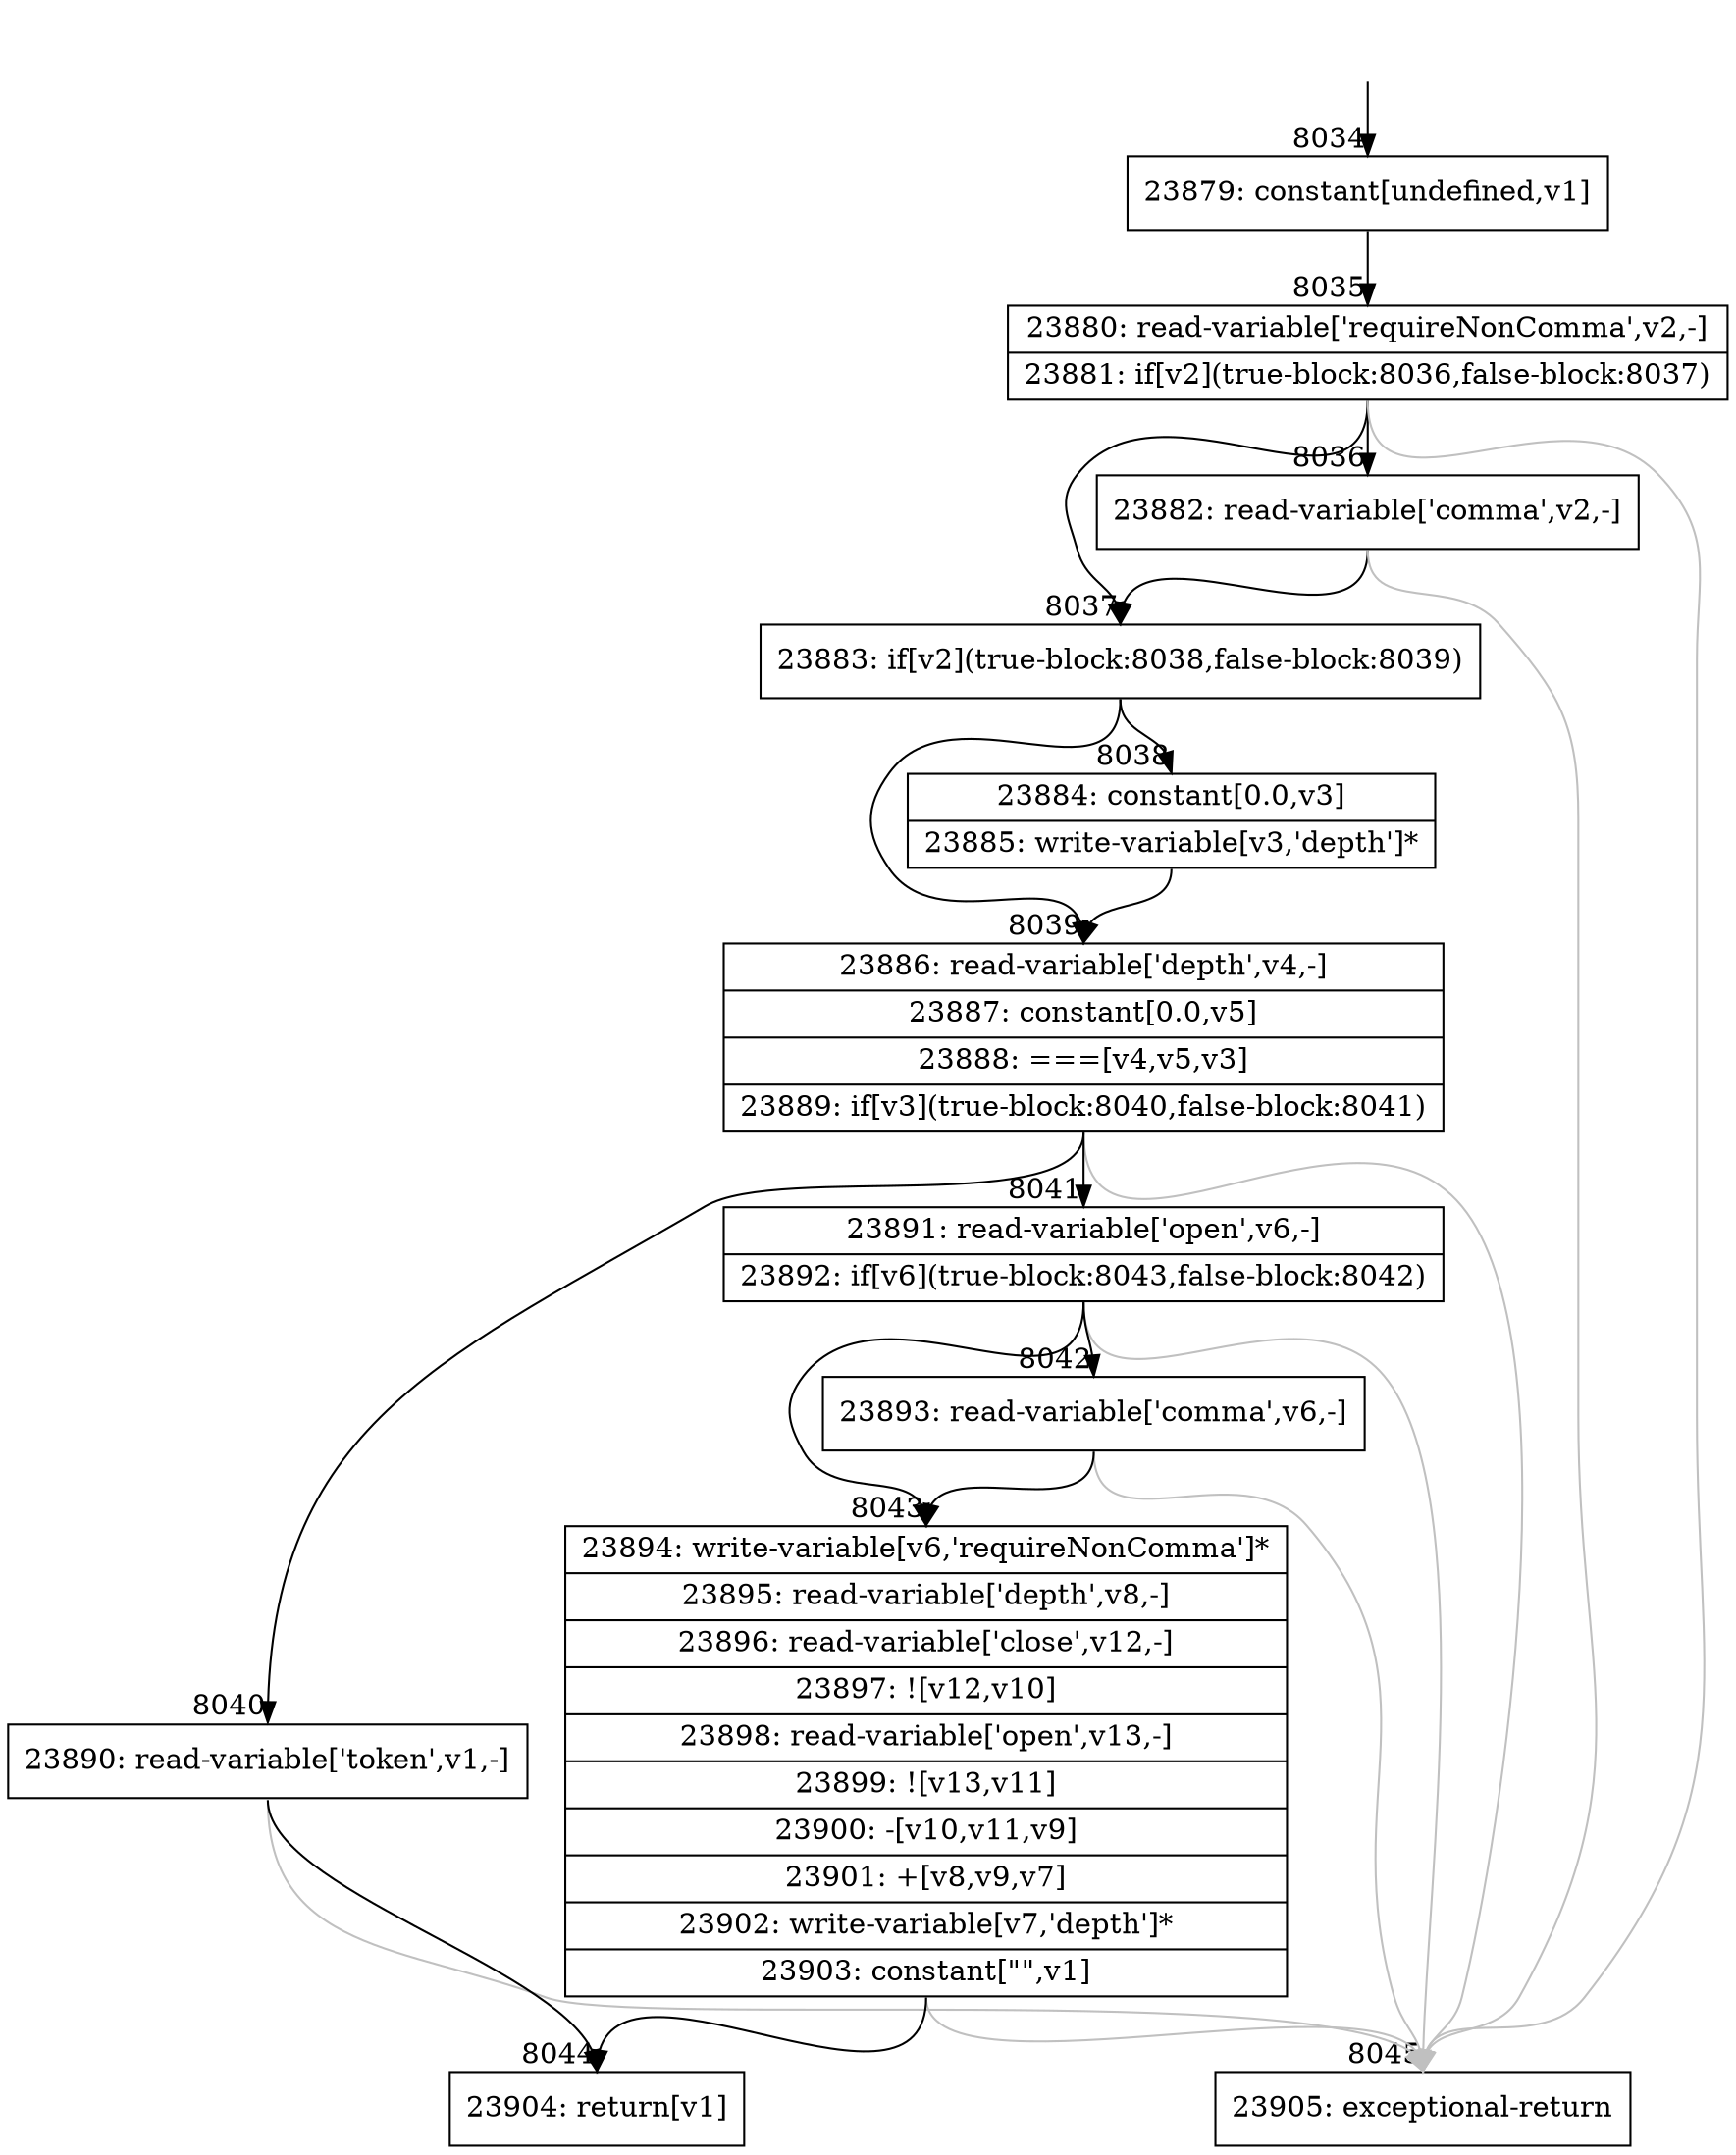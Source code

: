 digraph {
rankdir="TD"
BB_entry503[shape=none,label=""];
BB_entry503 -> BB8034 [tailport=s, headport=n, headlabel="    8034"]
BB8034 [shape=record label="{23879: constant[undefined,v1]}" ] 
BB8034 -> BB8035 [tailport=s, headport=n, headlabel="      8035"]
BB8035 [shape=record label="{23880: read-variable['requireNonComma',v2,-]|23881: if[v2](true-block:8036,false-block:8037)}" ] 
BB8035 -> BB8037 [tailport=s, headport=n, headlabel="      8037"]
BB8035 -> BB8036 [tailport=s, headport=n, headlabel="      8036"]
BB8035 -> BB8045 [tailport=s, headport=n, color=gray, headlabel="      8045"]
BB8036 [shape=record label="{23882: read-variable['comma',v2,-]}" ] 
BB8036 -> BB8037 [tailport=s, headport=n]
BB8036 -> BB8045 [tailport=s, headport=n, color=gray]
BB8037 [shape=record label="{23883: if[v2](true-block:8038,false-block:8039)}" ] 
BB8037 -> BB8038 [tailport=s, headport=n, headlabel="      8038"]
BB8037 -> BB8039 [tailport=s, headport=n, headlabel="      8039"]
BB8038 [shape=record label="{23884: constant[0.0,v3]|23885: write-variable[v3,'depth']*}" ] 
BB8038 -> BB8039 [tailport=s, headport=n]
BB8039 [shape=record label="{23886: read-variable['depth',v4,-]|23887: constant[0.0,v5]|23888: ===[v4,v5,v3]|23889: if[v3](true-block:8040,false-block:8041)}" ] 
BB8039 -> BB8040 [tailport=s, headport=n, headlabel="      8040"]
BB8039 -> BB8041 [tailport=s, headport=n, headlabel="      8041"]
BB8039 -> BB8045 [tailport=s, headport=n, color=gray]
BB8040 [shape=record label="{23890: read-variable['token',v1,-]}" ] 
BB8040 -> BB8044 [tailport=s, headport=n, headlabel="      8044"]
BB8040 -> BB8045 [tailport=s, headport=n, color=gray]
BB8041 [shape=record label="{23891: read-variable['open',v6,-]|23892: if[v6](true-block:8043,false-block:8042)}" ] 
BB8041 -> BB8043 [tailport=s, headport=n, headlabel="      8043"]
BB8041 -> BB8042 [tailport=s, headport=n, headlabel="      8042"]
BB8041 -> BB8045 [tailport=s, headport=n, color=gray]
BB8042 [shape=record label="{23893: read-variable['comma',v6,-]}" ] 
BB8042 -> BB8043 [tailport=s, headport=n]
BB8042 -> BB8045 [tailport=s, headport=n, color=gray]
BB8043 [shape=record label="{23894: write-variable[v6,'requireNonComma']*|23895: read-variable['depth',v8,-]|23896: read-variable['close',v12,-]|23897: ![v12,v10]|23898: read-variable['open',v13,-]|23899: ![v13,v11]|23900: -[v10,v11,v9]|23901: +[v8,v9,v7]|23902: write-variable[v7,'depth']*|23903: constant[\"\",v1]}" ] 
BB8043 -> BB8044 [tailport=s, headport=n]
BB8043 -> BB8045 [tailport=s, headport=n, color=gray]
BB8044 [shape=record label="{23904: return[v1]}" ] 
BB8045 [shape=record label="{23905: exceptional-return}" ] 
}
